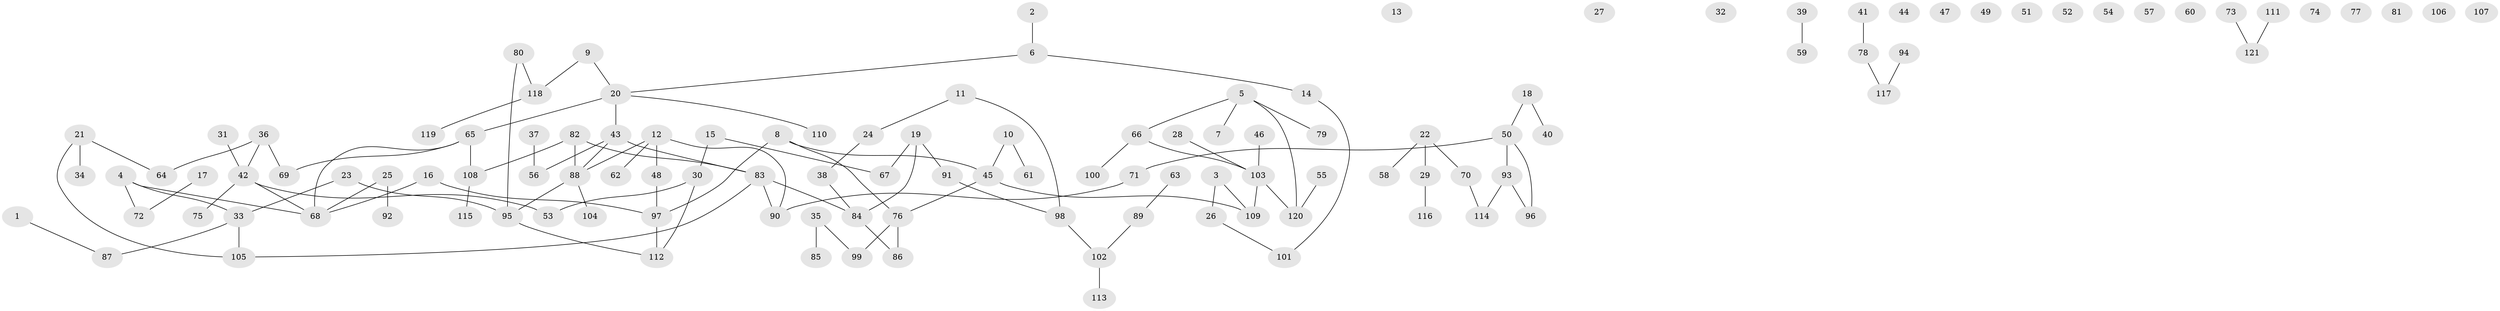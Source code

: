 // coarse degree distribution, {1: 0.30952380952380953, 2: 0.25, 0: 0.19047619047619047, 4: 0.09523809523809523, 3: 0.07142857142857142, 5: 0.07142857142857142, 8: 0.011904761904761904}
// Generated by graph-tools (version 1.1) at 2025/43/03/04/25 21:43:23]
// undirected, 121 vertices, 119 edges
graph export_dot {
graph [start="1"]
  node [color=gray90,style=filled];
  1;
  2;
  3;
  4;
  5;
  6;
  7;
  8;
  9;
  10;
  11;
  12;
  13;
  14;
  15;
  16;
  17;
  18;
  19;
  20;
  21;
  22;
  23;
  24;
  25;
  26;
  27;
  28;
  29;
  30;
  31;
  32;
  33;
  34;
  35;
  36;
  37;
  38;
  39;
  40;
  41;
  42;
  43;
  44;
  45;
  46;
  47;
  48;
  49;
  50;
  51;
  52;
  53;
  54;
  55;
  56;
  57;
  58;
  59;
  60;
  61;
  62;
  63;
  64;
  65;
  66;
  67;
  68;
  69;
  70;
  71;
  72;
  73;
  74;
  75;
  76;
  77;
  78;
  79;
  80;
  81;
  82;
  83;
  84;
  85;
  86;
  87;
  88;
  89;
  90;
  91;
  92;
  93;
  94;
  95;
  96;
  97;
  98;
  99;
  100;
  101;
  102;
  103;
  104;
  105;
  106;
  107;
  108;
  109;
  110;
  111;
  112;
  113;
  114;
  115;
  116;
  117;
  118;
  119;
  120;
  121;
  1 -- 87;
  2 -- 6;
  3 -- 26;
  3 -- 109;
  4 -- 33;
  4 -- 68;
  4 -- 72;
  5 -- 7;
  5 -- 66;
  5 -- 79;
  5 -- 120;
  6 -- 14;
  6 -- 20;
  8 -- 45;
  8 -- 76;
  8 -- 97;
  9 -- 20;
  9 -- 118;
  10 -- 45;
  10 -- 61;
  11 -- 24;
  11 -- 98;
  12 -- 48;
  12 -- 62;
  12 -- 88;
  12 -- 90;
  14 -- 101;
  15 -- 30;
  15 -- 67;
  16 -- 68;
  16 -- 97;
  17 -- 72;
  18 -- 40;
  18 -- 50;
  19 -- 67;
  19 -- 84;
  19 -- 91;
  20 -- 43;
  20 -- 65;
  20 -- 110;
  21 -- 34;
  21 -- 64;
  21 -- 105;
  22 -- 29;
  22 -- 58;
  22 -- 70;
  23 -- 33;
  23 -- 95;
  24 -- 38;
  25 -- 68;
  25 -- 92;
  26 -- 101;
  28 -- 103;
  29 -- 116;
  30 -- 53;
  30 -- 112;
  31 -- 42;
  33 -- 87;
  33 -- 105;
  35 -- 85;
  35 -- 99;
  36 -- 42;
  36 -- 64;
  36 -- 69;
  37 -- 56;
  38 -- 84;
  39 -- 59;
  41 -- 78;
  42 -- 53;
  42 -- 68;
  42 -- 75;
  43 -- 56;
  43 -- 83;
  43 -- 88;
  45 -- 76;
  45 -- 109;
  46 -- 103;
  48 -- 97;
  50 -- 71;
  50 -- 93;
  50 -- 96;
  55 -- 120;
  63 -- 89;
  65 -- 68;
  65 -- 69;
  65 -- 108;
  66 -- 100;
  66 -- 103;
  70 -- 114;
  71 -- 90;
  73 -- 121;
  76 -- 86;
  76 -- 99;
  78 -- 117;
  80 -- 95;
  80 -- 118;
  82 -- 83;
  82 -- 88;
  82 -- 108;
  83 -- 84;
  83 -- 90;
  83 -- 105;
  84 -- 86;
  88 -- 95;
  88 -- 104;
  89 -- 102;
  91 -- 98;
  93 -- 96;
  93 -- 114;
  94 -- 117;
  95 -- 112;
  97 -- 112;
  98 -- 102;
  102 -- 113;
  103 -- 109;
  103 -- 120;
  108 -- 115;
  111 -- 121;
  118 -- 119;
}
